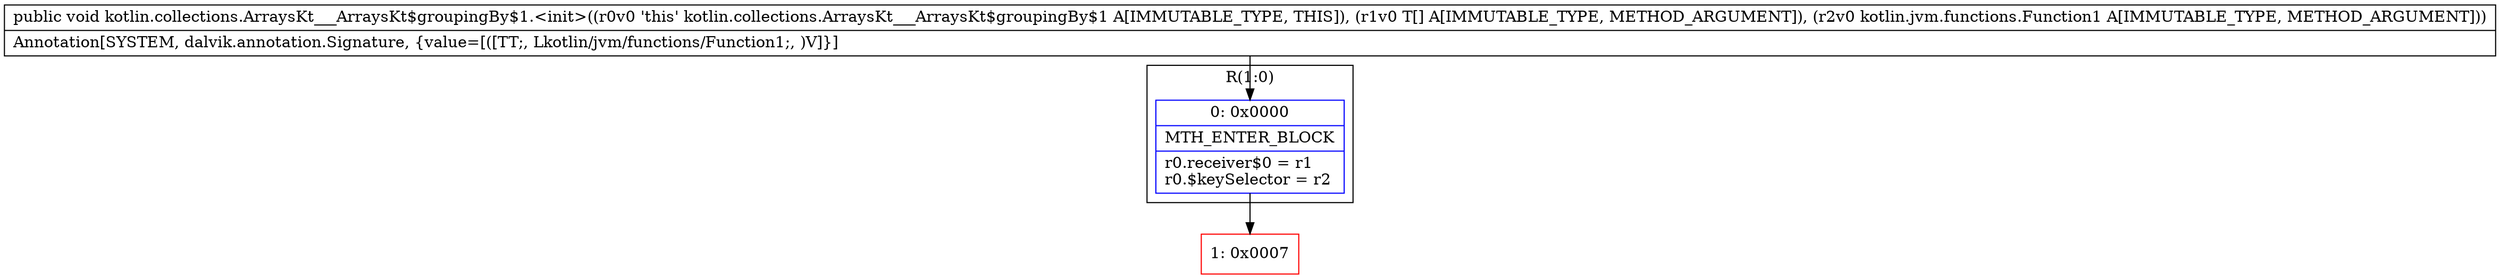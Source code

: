 digraph "CFG forkotlin.collections.ArraysKt___ArraysKt$groupingBy$1.\<init\>([Ljava\/lang\/Object;Lkotlin\/jvm\/functions\/Function1;)V" {
subgraph cluster_Region_1604450679 {
label = "R(1:0)";
node [shape=record,color=blue];
Node_0 [shape=record,label="{0\:\ 0x0000|MTH_ENTER_BLOCK\l|r0.receiver$0 = r1\lr0.$keySelector = r2\l}"];
}
Node_1 [shape=record,color=red,label="{1\:\ 0x0007}"];
MethodNode[shape=record,label="{public void kotlin.collections.ArraysKt___ArraysKt$groupingBy$1.\<init\>((r0v0 'this' kotlin.collections.ArraysKt___ArraysKt$groupingBy$1 A[IMMUTABLE_TYPE, THIS]), (r1v0 T[] A[IMMUTABLE_TYPE, METHOD_ARGUMENT]), (r2v0 kotlin.jvm.functions.Function1 A[IMMUTABLE_TYPE, METHOD_ARGUMENT]))  | Annotation[SYSTEM, dalvik.annotation.Signature, \{value=[([TT;, Lkotlin\/jvm\/functions\/Function1;, )V]\}]\l}"];
MethodNode -> Node_0;
Node_0 -> Node_1;
}

